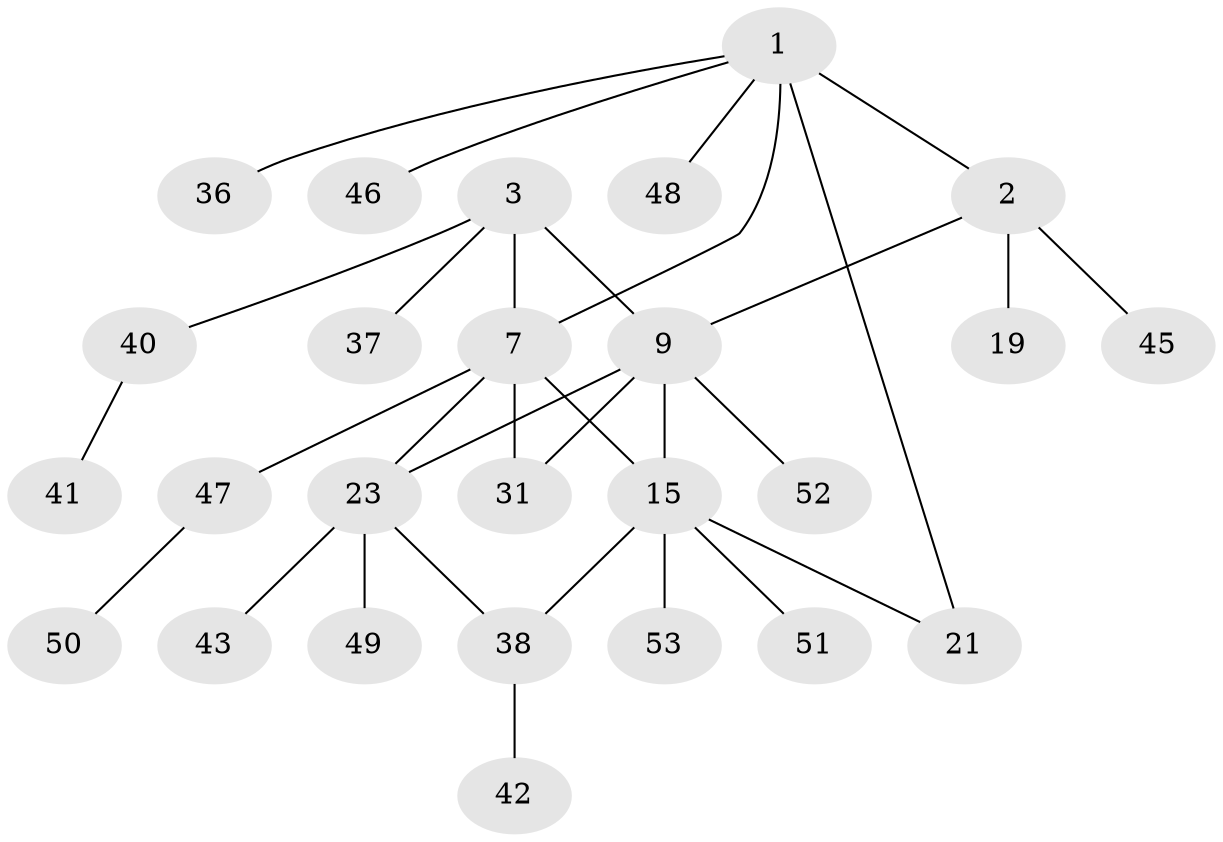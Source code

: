 // original degree distribution, {7: 0.018867924528301886, 5: 0.09433962264150944, 6: 0.05660377358490566, 4: 0.03773584905660377, 8: 0.018867924528301886, 1: 0.49056603773584906, 2: 0.20754716981132076, 3: 0.07547169811320754}
// Generated by graph-tools (version 1.1) at 2025/54/03/09/25 04:54:17]
// undirected, 26 vertices, 31 edges
graph export_dot {
graph [start="1"]
  node [color=gray90,style=filled];
  1;
  2;
  3;
  7 [super="+4"];
  9 [super="+5"];
  15 [super="+10"];
  19 [super="+17"];
  21;
  23 [super="+6"];
  31;
  36;
  37;
  38 [super="+24+29"];
  40 [super="+33+35"];
  41;
  42;
  43;
  45;
  46;
  47 [super="+32+39+44"];
  48 [super="+22+26"];
  49 [super="+25"];
  50;
  51;
  52 [super="+34"];
  53;
  1 -- 2;
  1 -- 7 [weight=2];
  1 -- 21;
  1 -- 36;
  1 -- 46;
  1 -- 48;
  2 -- 9 [weight=2];
  2 -- 45;
  2 -- 19;
  3 -- 9 [weight=2];
  3 -- 37;
  3 -- 7;
  3 -- 40;
  7 -- 23;
  7 -- 31;
  7 -- 15 [weight=2];
  7 -- 47;
  9 -- 23 [weight=2];
  9 -- 31;
  9 -- 15;
  9 -- 52;
  15 -- 53;
  15 -- 51;
  15 -- 21;
  15 -- 38;
  23 -- 43;
  23 -- 38;
  23 -- 49;
  38 -- 42;
  40 -- 41;
  47 -- 50;
}
